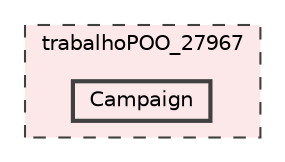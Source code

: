 digraph "D:/Aulas/POO/TP_POO_27967/trabalhoPOO_27967/Campaign"
{
 // LATEX_PDF_SIZE
  bgcolor="transparent";
  edge [fontname=Helvetica,fontsize=10,labelfontname=Helvetica,labelfontsize=10];
  node [fontname=Helvetica,fontsize=10,shape=box,height=0.2,width=0.4];
  compound=true
  subgraph clusterdir_2febc12c3c491208b6bb30c417a778ab {
    graph [ bgcolor="#fce8e8", pencolor="grey25", label="trabalhoPOO_27967", fontname=Helvetica,fontsize=10 style="filled,dashed", URL="dir_2febc12c3c491208b6bb30c417a778ab.html",tooltip=""]
  dir_03880beed948e9eebaf040adedab47f1 [label="Campaign", fillcolor="#fce8e8", color="grey25", style="filled,bold", URL="dir_03880beed948e9eebaf040adedab47f1.html",tooltip=""];
  }
}
